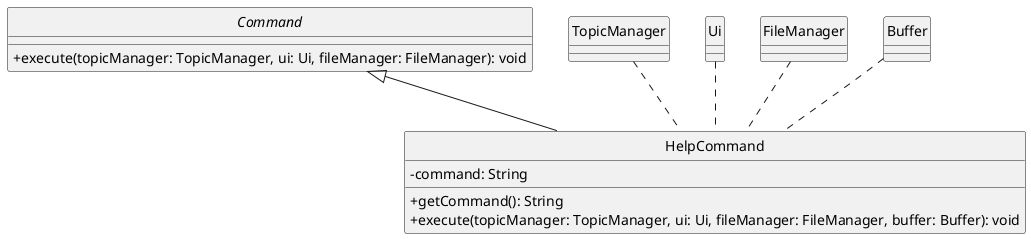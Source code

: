 @startuml
'https://plantuml.com/sequence-diagram

autonumber

@startuml
skinparam classAttributeIconSize 0
hide circle

abstract class Command {
    +execute(topicManager: TopicManager, ui: Ui, fileManager: FileManager): void
}

class HelpCommand {
    -command: String
    +getCommand(): String
    +execute(topicManager: TopicManager, ui: Ui, fileManager: FileManager, buffer: Buffer): void
}

class TopicManager {
}

class Ui {
}

class FileManager {
}

class Buffer {
}

Command <|-- HelpCommand


TopicManager .. HelpCommand
Ui .. HelpCommand
FileManager .. HelpCommand
Buffer .. HelpCommand
@enduml



@enduml